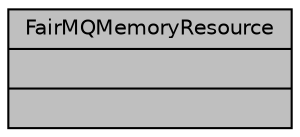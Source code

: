 digraph "FairMQMemoryResource"
{
 // INTERACTIVE_SVG=YES
  bgcolor="transparent";
  edge [fontname="Helvetica",fontsize="10",labelfontname="Helvetica",labelfontsize="10"];
  node [fontname="Helvetica",fontsize="10",shape=record];
  Node1 [label="{FairMQMemoryResource\n||}",height=0.2,width=0.4,color="black", fillcolor="grey75", style="filled" fontcolor="black"];
}
